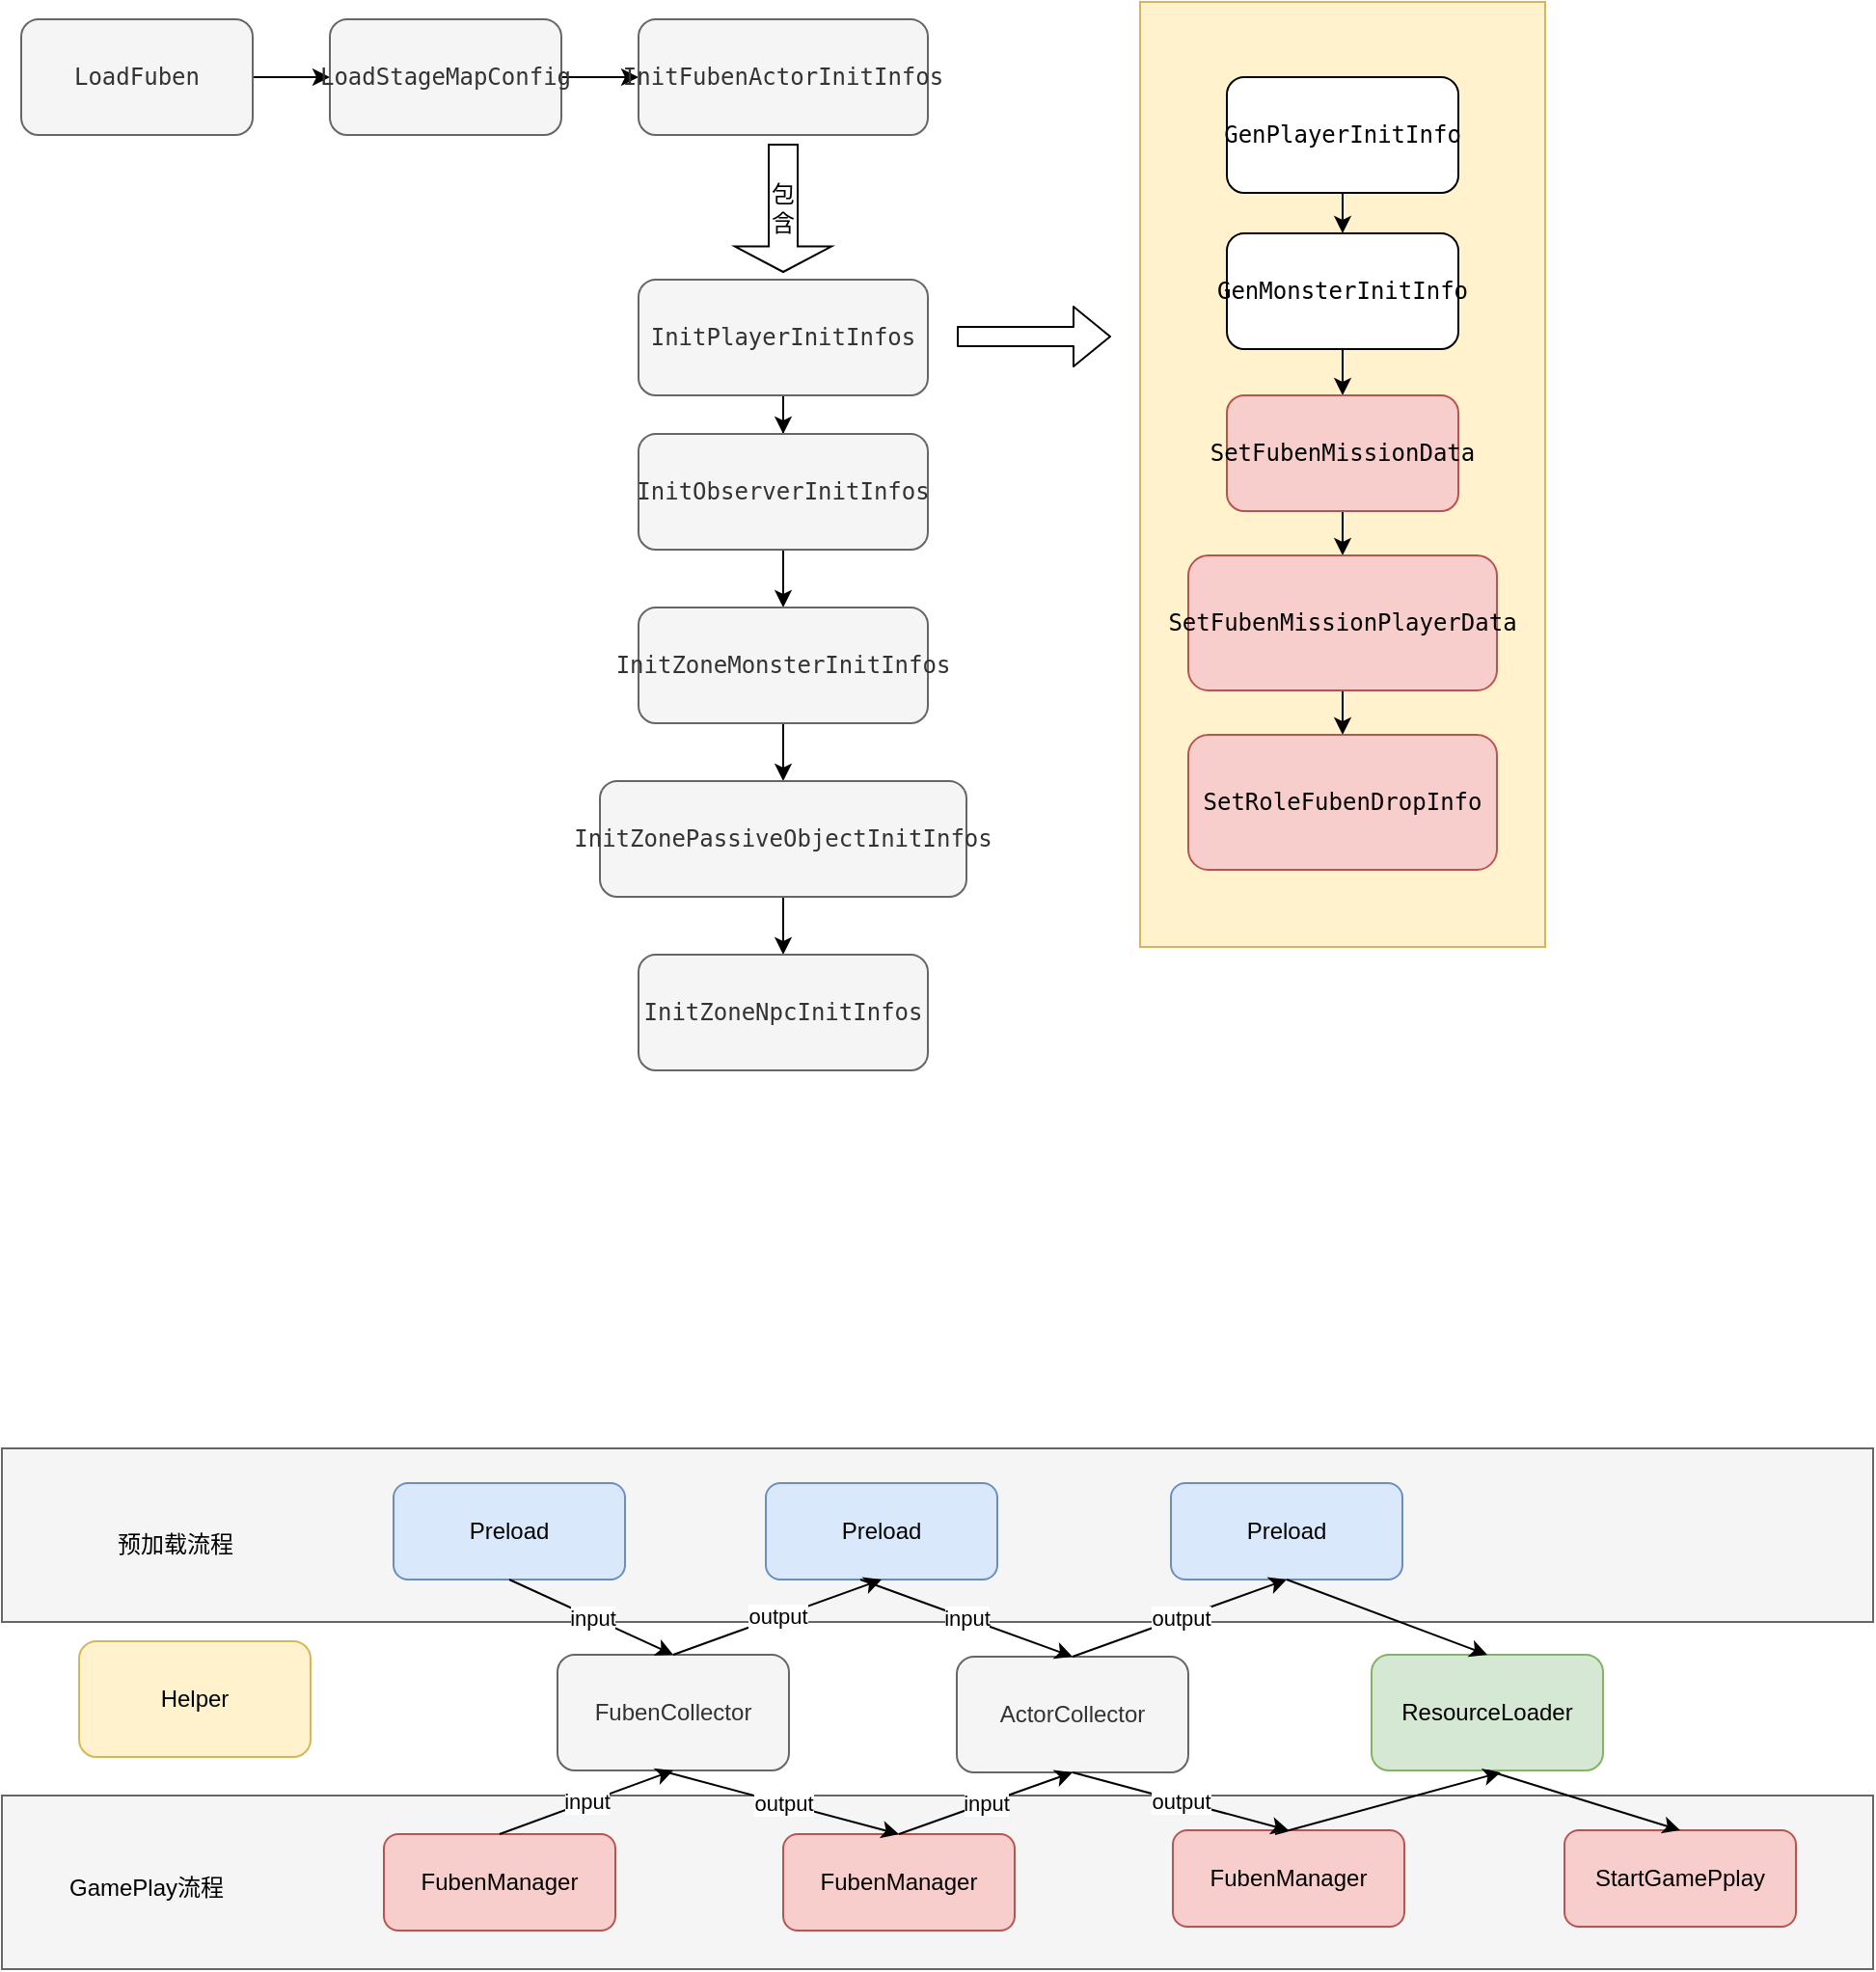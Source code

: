 <mxfile version="10.6.6" type="github"><diagram id="cmW9CTHABoQ3QhNMw0NT" name="第 1 页"><mxGraphModel dx="1394" dy="884" grid="1" gridSize="10" guides="1" tooltips="1" connect="1" arrows="1" fold="1" page="1" pageScale="1" pageWidth="827" pageHeight="1169" math="0" shadow="0"><root><mxCell id="0"/><mxCell id="1" parent="0"/><mxCell id="dbpU8otIZwNwlYAvo4RL-36" value="" style="rounded=0;whiteSpace=wrap;html=1;fillColor=#f5f5f5;strokeColor=#666666;fontColor=#333333;" vertex="1" parent="1"><mxGeometry x="110" y="780" width="970" height="90" as="geometry"/></mxCell><mxCell id="dbpU8otIZwNwlYAvo4RL-34" value="" style="rounded=0;whiteSpace=wrap;html=1;fillColor=#f5f5f5;strokeColor=#666666;fontColor=#333333;" vertex="1" parent="1"><mxGeometry x="110" y="960" width="970" height="90" as="geometry"/></mxCell><mxCell id="pxlNddqRbJU_WXZHfzIK-33" value="" style="rounded=0;whiteSpace=wrap;html=1;fillColor=#fff2cc;strokeColor=#d6b656;" parent="1" vertex="1"><mxGeometry x="700" y="30" width="210" height="490" as="geometry"/></mxCell><mxCell id="pxlNddqRbJU_WXZHfzIK-12" value="" style="edgeStyle=orthogonalEdgeStyle;rounded=0;orthogonalLoop=1;jettySize=auto;html=1;" parent="1" source="pxlNddqRbJU_WXZHfzIK-1" target="pxlNddqRbJU_WXZHfzIK-3" edge="1"><mxGeometry relative="1" as="geometry"/></mxCell><mxCell id="pxlNddqRbJU_WXZHfzIK-1" value="&lt;pre&gt;&lt;span&gt;LoadFuben&lt;/span&gt;&lt;/pre&gt;" style="rounded=1;whiteSpace=wrap;html=1;fillColor=#f5f5f5;strokeColor=#666666;fontColor=#333333;" parent="1" vertex="1"><mxGeometry x="120" y="39" width="120" height="60" as="geometry"/></mxCell><mxCell id="pxlNddqRbJU_WXZHfzIK-13" value="" style="edgeStyle=orthogonalEdgeStyle;rounded=0;orthogonalLoop=1;jettySize=auto;html=1;" parent="1" source="pxlNddqRbJU_WXZHfzIK-3" target="pxlNddqRbJU_WXZHfzIK-4" edge="1"><mxGeometry relative="1" as="geometry"/></mxCell><mxCell id="pxlNddqRbJU_WXZHfzIK-3" value="&lt;pre&gt;&lt;pre&gt;&lt;span&gt;LoadStageMapConfig&lt;/span&gt;&lt;/pre&gt;&lt;/pre&gt;" style="rounded=1;whiteSpace=wrap;html=1;fillColor=#f5f5f5;strokeColor=#666666;fontColor=#333333;" parent="1" vertex="1"><mxGeometry x="280" y="39" width="120" height="60" as="geometry"/></mxCell><mxCell id="pxlNddqRbJU_WXZHfzIK-4" value="&lt;pre&gt;&lt;pre&gt;&lt;pre&gt;&lt;span&gt;InitFubenActorInitInfos&lt;/span&gt;&lt;/pre&gt;&lt;/pre&gt;&lt;/pre&gt;" style="rounded=1;whiteSpace=wrap;html=1;fillColor=#f5f5f5;strokeColor=#666666;fontColor=#333333;" parent="1" vertex="1"><mxGeometry x="440" y="39" width="150" height="60" as="geometry"/></mxCell><mxCell id="pxlNddqRbJU_WXZHfzIK-16" value="" style="edgeStyle=orthogonalEdgeStyle;rounded=0;orthogonalLoop=1;jettySize=auto;html=1;" parent="1" source="pxlNddqRbJU_WXZHfzIK-5" target="pxlNddqRbJU_WXZHfzIK-6" edge="1"><mxGeometry relative="1" as="geometry"/></mxCell><mxCell id="pxlNddqRbJU_WXZHfzIK-5" value="&lt;pre&gt;&lt;pre&gt;&lt;pre&gt;&lt;pre&gt;&lt;span&gt;InitPlayerInitInfos&lt;/span&gt;&lt;/pre&gt;&lt;/pre&gt;&lt;/pre&gt;&lt;/pre&gt;" style="rounded=1;whiteSpace=wrap;html=1;fillColor=#f5f5f5;strokeColor=#666666;fontColor=#333333;" parent="1" vertex="1"><mxGeometry x="440" y="174" width="150" height="60" as="geometry"/></mxCell><mxCell id="pxlNddqRbJU_WXZHfzIK-17" value="" style="edgeStyle=orthogonalEdgeStyle;rounded=0;orthogonalLoop=1;jettySize=auto;html=1;" parent="1" source="pxlNddqRbJU_WXZHfzIK-6" target="pxlNddqRbJU_WXZHfzIK-7" edge="1"><mxGeometry relative="1" as="geometry"/></mxCell><mxCell id="pxlNddqRbJU_WXZHfzIK-6" value="&lt;pre&gt;&lt;pre&gt;&lt;pre&gt;&lt;pre&gt;&lt;pre&gt;&lt;span&gt;InitObserverInitInfos&lt;/span&gt;&lt;/pre&gt;&lt;/pre&gt;&lt;/pre&gt;&lt;/pre&gt;&lt;/pre&gt;" style="rounded=1;whiteSpace=wrap;html=1;fillColor=#f5f5f5;strokeColor=#666666;fontColor=#333333;" parent="1" vertex="1"><mxGeometry x="440" y="254" width="150" height="60" as="geometry"/></mxCell><mxCell id="pxlNddqRbJU_WXZHfzIK-18" value="" style="edgeStyle=orthogonalEdgeStyle;rounded=0;orthogonalLoop=1;jettySize=auto;html=1;" parent="1" source="pxlNddqRbJU_WXZHfzIK-7" target="pxlNddqRbJU_WXZHfzIK-8" edge="1"><mxGeometry relative="1" as="geometry"/></mxCell><mxCell id="pxlNddqRbJU_WXZHfzIK-7" value="&lt;pre&gt;&lt;pre&gt;&lt;pre&gt;&lt;pre&gt;&lt;pre&gt;&lt;pre&gt;&lt;span&gt;InitZoneMonsterInitInfos&lt;/span&gt;&lt;/pre&gt;&lt;/pre&gt;&lt;/pre&gt;&lt;/pre&gt;&lt;/pre&gt;&lt;/pre&gt;" style="rounded=1;whiteSpace=wrap;html=1;fillColor=#f5f5f5;strokeColor=#666666;fontColor=#333333;" parent="1" vertex="1"><mxGeometry x="440" y="344" width="150" height="60" as="geometry"/></mxCell><mxCell id="pxlNddqRbJU_WXZHfzIK-19" value="" style="edgeStyle=orthogonalEdgeStyle;rounded=0;orthogonalLoop=1;jettySize=auto;html=1;" parent="1" source="pxlNddqRbJU_WXZHfzIK-8" target="pxlNddqRbJU_WXZHfzIK-9" edge="1"><mxGeometry relative="1" as="geometry"/></mxCell><mxCell id="pxlNddqRbJU_WXZHfzIK-8" value="&lt;pre&gt;&lt;pre&gt;&lt;pre&gt;&lt;pre&gt;&lt;pre&gt;&lt;pre&gt;&lt;pre&gt;&lt;span&gt;InitZonePassiveObjectInitInfos&lt;/span&gt;&lt;/pre&gt;&lt;/pre&gt;&lt;/pre&gt;&lt;/pre&gt;&lt;/pre&gt;&lt;/pre&gt;&lt;/pre&gt;" style="rounded=1;whiteSpace=wrap;html=1;fillColor=#f5f5f5;strokeColor=#666666;fontColor=#333333;" parent="1" vertex="1"><mxGeometry x="420" y="434" width="190" height="60" as="geometry"/></mxCell><mxCell id="pxlNddqRbJU_WXZHfzIK-9" value="&lt;pre&gt;&lt;pre&gt;&lt;pre&gt;&lt;pre&gt;&lt;pre&gt;&lt;pre&gt;&lt;pre&gt;&lt;pre&gt;&lt;span&gt;InitZoneNpcInitInfos&lt;/span&gt;&lt;/pre&gt;&lt;/pre&gt;&lt;/pre&gt;&lt;/pre&gt;&lt;/pre&gt;&lt;/pre&gt;&lt;/pre&gt;&lt;/pre&gt;" style="rounded=1;whiteSpace=wrap;html=1;fillColor=#f5f5f5;strokeColor=#666666;fontColor=#333333;" parent="1" vertex="1"><mxGeometry x="440" y="524" width="150" height="60" as="geometry"/></mxCell><mxCell id="pxlNddqRbJU_WXZHfzIK-20" value="包&lt;br&gt;含" style="shape=singleArrow;direction=south;whiteSpace=wrap;html=1;" parent="1" vertex="1"><mxGeometry x="490" y="104" width="50" height="66" as="geometry"/></mxCell><mxCell id="pxlNddqRbJU_WXZHfzIK-27" value="" style="edgeStyle=orthogonalEdgeStyle;rounded=0;orthogonalLoop=1;jettySize=auto;html=1;" parent="1" source="pxlNddqRbJU_WXZHfzIK-22" target="pxlNddqRbJU_WXZHfzIK-23" edge="1"><mxGeometry relative="1" as="geometry"/></mxCell><mxCell id="pxlNddqRbJU_WXZHfzIK-22" value="&lt;pre&gt;&lt;span&gt;GenPlayerInitInfo&lt;/span&gt;&lt;/pre&gt;" style="rounded=1;whiteSpace=wrap;html=1;" parent="1" vertex="1"><mxGeometry x="745" y="69" width="120" height="60" as="geometry"/></mxCell><mxCell id="pxlNddqRbJU_WXZHfzIK-28" value="" style="edgeStyle=orthogonalEdgeStyle;rounded=0;orthogonalLoop=1;jettySize=auto;html=1;" parent="1" source="pxlNddqRbJU_WXZHfzIK-23" target="pxlNddqRbJU_WXZHfzIK-24" edge="1"><mxGeometry relative="1" as="geometry"/></mxCell><mxCell id="pxlNddqRbJU_WXZHfzIK-23" value="&lt;pre&gt;&lt;pre&gt;GenMonsterInitInfo&lt;/pre&gt;&lt;/pre&gt;" style="rounded=1;whiteSpace=wrap;html=1;" parent="1" vertex="1"><mxGeometry x="745" y="150" width="120" height="60" as="geometry"/></mxCell><mxCell id="pxlNddqRbJU_WXZHfzIK-29" value="" style="edgeStyle=orthogonalEdgeStyle;rounded=0;orthogonalLoop=1;jettySize=auto;html=1;" parent="1" source="pxlNddqRbJU_WXZHfzIK-24" target="pxlNddqRbJU_WXZHfzIK-25" edge="1"><mxGeometry relative="1" as="geometry"/></mxCell><mxCell id="pxlNddqRbJU_WXZHfzIK-24" value="&lt;pre&gt;&lt;pre&gt;&lt;pre&gt;&lt;span&gt;SetFubenMissionData&lt;/span&gt;&lt;/pre&gt;&lt;/pre&gt;&lt;/pre&gt;" style="rounded=1;whiteSpace=wrap;html=1;fillColor=#f8cecc;strokeColor=#b85450;" parent="1" vertex="1"><mxGeometry x="745" y="234" width="120" height="60" as="geometry"/></mxCell><mxCell id="pxlNddqRbJU_WXZHfzIK-30" value="" style="edgeStyle=orthogonalEdgeStyle;rounded=0;orthogonalLoop=1;jettySize=auto;html=1;" parent="1" source="pxlNddqRbJU_WXZHfzIK-25" target="pxlNddqRbJU_WXZHfzIK-26" edge="1"><mxGeometry relative="1" as="geometry"/></mxCell><mxCell id="pxlNddqRbJU_WXZHfzIK-25" value="&lt;pre&gt;&lt;pre&gt;&lt;pre&gt;&lt;pre&gt;SetFubenMissionPlayerData&lt;/pre&gt;&lt;/pre&gt;&lt;/pre&gt;&lt;/pre&gt;" style="rounded=1;whiteSpace=wrap;html=1;fillColor=#f8cecc;strokeColor=#b85450;" parent="1" vertex="1"><mxGeometry x="725" y="317" width="160" height="70" as="geometry"/></mxCell><mxCell id="pxlNddqRbJU_WXZHfzIK-26" value="&lt;pre&gt;&lt;pre&gt;&lt;pre&gt;&lt;pre&gt;&lt;pre&gt;&lt;span&gt;SetRoleFubenDropInfo&lt;/span&gt;&lt;/pre&gt;&lt;/pre&gt;&lt;/pre&gt;&lt;/pre&gt;&lt;/pre&gt;" style="rounded=1;whiteSpace=wrap;html=1;fillColor=#f8cecc;strokeColor=#b85450;" parent="1" vertex="1"><mxGeometry x="725" y="410" width="160" height="70" as="geometry"/></mxCell><mxCell id="pxlNddqRbJU_WXZHfzIK-31" value="" style="shape=flexArrow;endArrow=classic;html=1;" parent="1" edge="1"><mxGeometry width="50" height="50" relative="1" as="geometry"><mxPoint x="605" y="203.5" as="sourcePoint"/><mxPoint x="685" y="203.5" as="targetPoint"/></mxGeometry></mxCell><mxCell id="dbpU8otIZwNwlYAvo4RL-1" value="Preload" style="rounded=1;whiteSpace=wrap;html=1;fillColor=#dae8fc;strokeColor=#6c8ebf;" vertex="1" parent="1"><mxGeometry x="313" y="798" width="120" height="50" as="geometry"/></mxCell><mxCell id="dbpU8otIZwNwlYAvo4RL-2" value="FubenCollector" style="rounded=1;whiteSpace=wrap;html=1;fillColor=#f5f5f5;strokeColor=#666666;fontColor=#333333;" vertex="1" parent="1"><mxGeometry x="398" y="887" width="120" height="60" as="geometry"/></mxCell><mxCell id="dbpU8otIZwNwlYAvo4RL-3" value="FubenManager" style="rounded=1;whiteSpace=wrap;html=1;fillColor=#f8cecc;strokeColor=#b85450;" vertex="1" parent="1"><mxGeometry x="308" y="980" width="120" height="50" as="geometry"/></mxCell><mxCell id="dbpU8otIZwNwlYAvo4RL-11" value="FubenManager" style="rounded=1;whiteSpace=wrap;html=1;fillColor=#f8cecc;strokeColor=#b85450;" vertex="1" parent="1"><mxGeometry x="515" y="980" width="120" height="50" as="geometry"/></mxCell><mxCell id="dbpU8otIZwNwlYAvo4RL-13" value="FubenManager" style="rounded=1;whiteSpace=wrap;html=1;fillColor=#f8cecc;strokeColor=#b85450;" vertex="1" parent="1"><mxGeometry x="717" y="978" width="120" height="50" as="geometry"/></mxCell><mxCell id="dbpU8otIZwNwlYAvo4RL-4" value="ActorCollector" style="rounded=1;whiteSpace=wrap;html=1;fillColor=#f5f5f5;strokeColor=#666666;fontColor=#333333;" vertex="1" parent="1"><mxGeometry x="605" y="888" width="120" height="60" as="geometry"/></mxCell><mxCell id="dbpU8otIZwNwlYAvo4RL-5" value="Helper" style="rounded=1;whiteSpace=wrap;html=1;fillColor=#fff2cc;strokeColor=#d6b656;" vertex="1" parent="1"><mxGeometry x="150" y="880" width="120" height="60" as="geometry"/></mxCell><mxCell id="dbpU8otIZwNwlYAvo4RL-6" value="Preload" style="rounded=1;whiteSpace=wrap;html=1;fillColor=#dae8fc;strokeColor=#6c8ebf;" vertex="1" parent="1"><mxGeometry x="506" y="798" width="120" height="50" as="geometry"/></mxCell><mxCell id="dbpU8otIZwNwlYAvo4RL-7" value="Preload" style="rounded=1;whiteSpace=wrap;html=1;fillColor=#dae8fc;strokeColor=#6c8ebf;" vertex="1" parent="1"><mxGeometry x="716" y="798" width="120" height="50" as="geometry"/></mxCell><mxCell id="dbpU8otIZwNwlYAvo4RL-16" value="input" style="endArrow=classic;html=1;exitX=0.5;exitY=1;exitDx=0;exitDy=0;entryX=0.5;entryY=0;entryDx=0;entryDy=0;" edge="1" parent="1" source="dbpU8otIZwNwlYAvo4RL-1" target="dbpU8otIZwNwlYAvo4RL-2"><mxGeometry width="50" height="50" relative="1" as="geometry"><mxPoint x="215" y="1098" as="sourcePoint"/><mxPoint x="265" y="1048" as="targetPoint"/></mxGeometry></mxCell><mxCell id="dbpU8otIZwNwlYAvo4RL-18" value="output" style="endArrow=classic;html=1;exitX=0.5;exitY=0;exitDx=0;exitDy=0;entryX=0.5;entryY=1;entryDx=0;entryDy=0;" edge="1" parent="1" source="dbpU8otIZwNwlYAvo4RL-2" target="dbpU8otIZwNwlYAvo4RL-6"><mxGeometry width="50" height="50" relative="1" as="geometry"><mxPoint x="255" y="1118" as="sourcePoint"/><mxPoint x="305" y="1068" as="targetPoint"/></mxGeometry></mxCell><mxCell id="dbpU8otIZwNwlYAvo4RL-20" value="input" style="endArrow=classic;html=1;entryX=0.5;entryY=0;entryDx=0;entryDy=0;" edge="1" parent="1" target="dbpU8otIZwNwlYAvo4RL-4"><mxGeometry width="50" height="50" relative="1" as="geometry"><mxPoint x="555" y="848" as="sourcePoint"/><mxPoint x="615" y="848" as="targetPoint"/></mxGeometry></mxCell><mxCell id="dbpU8otIZwNwlYAvo4RL-21" value="output" style="endArrow=classic;html=1;exitX=0.5;exitY=0;exitDx=0;exitDy=0;entryX=0.5;entryY=1;entryDx=0;entryDy=0;" edge="1" parent="1" source="dbpU8otIZwNwlYAvo4RL-4" target="dbpU8otIZwNwlYAvo4RL-7"><mxGeometry width="50" height="50" relative="1" as="geometry"><mxPoint x="465" y="898" as="sourcePoint"/><mxPoint x="575" y="858" as="targetPoint"/></mxGeometry></mxCell><mxCell id="dbpU8otIZwNwlYAvo4RL-22" value="input" style="endArrow=classic;html=1;exitX=0.5;exitY=0;exitDx=0;exitDy=0;entryX=0.5;entryY=1;entryDx=0;entryDy=0;" edge="1" parent="1" source="dbpU8otIZwNwlYAvo4RL-3" target="dbpU8otIZwNwlYAvo4RL-2"><mxGeometry width="50" height="50" relative="1" as="geometry"><mxPoint x="435" y="1128" as="sourcePoint"/><mxPoint x="485" y="1078" as="targetPoint"/></mxGeometry></mxCell><mxCell id="dbpU8otIZwNwlYAvo4RL-23" value="input" style="endArrow=classic;html=1;exitX=0.5;exitY=0;exitDx=0;exitDy=0;entryX=0.5;entryY=1;entryDx=0;entryDy=0;" edge="1" parent="1" source="dbpU8otIZwNwlYAvo4RL-11" target="dbpU8otIZwNwlYAvo4RL-4"><mxGeometry width="50" height="50" relative="1" as="geometry"><mxPoint x="385" y="988" as="sourcePoint"/><mxPoint x="465" y="958" as="targetPoint"/></mxGeometry></mxCell><mxCell id="dbpU8otIZwNwlYAvo4RL-24" value="output" style="endArrow=classic;html=1;entryX=0.5;entryY=0;entryDx=0;entryDy=0;" edge="1" parent="1" target="dbpU8otIZwNwlYAvo4RL-11"><mxGeometry width="50" height="50" relative="1" as="geometry"><mxPoint x="455" y="948" as="sourcePoint"/><mxPoint x="565" y="1058" as="targetPoint"/></mxGeometry></mxCell><mxCell id="dbpU8otIZwNwlYAvo4RL-25" value="output" style="endArrow=classic;html=1;entryX=0.5;entryY=0;entryDx=0;entryDy=0;exitX=0.5;exitY=1;exitDx=0;exitDy=0;" edge="1" parent="1" source="dbpU8otIZwNwlYAvo4RL-4" target="dbpU8otIZwNwlYAvo4RL-13"><mxGeometry width="50" height="50" relative="1" as="geometry"><mxPoint x="465" y="958" as="sourcePoint"/><mxPoint x="585" y="988" as="targetPoint"/></mxGeometry></mxCell><mxCell id="dbpU8otIZwNwlYAvo4RL-26" value="StartGamePplay" style="rounded=1;whiteSpace=wrap;html=1;fillColor=#f8cecc;strokeColor=#b85450;" vertex="1" parent="1"><mxGeometry x="920" y="978" width="120" height="50" as="geometry"/></mxCell><mxCell id="dbpU8otIZwNwlYAvo4RL-29" value="ResourceLoader" style="rounded=1;whiteSpace=wrap;html=1;fillColor=#d5e8d4;strokeColor=#82b366;" vertex="1" parent="1"><mxGeometry x="820" y="887" width="120" height="60" as="geometry"/></mxCell><mxCell id="dbpU8otIZwNwlYAvo4RL-30" value="" style="endArrow=classic;html=1;exitX=0.5;exitY=1;exitDx=0;exitDy=0;entryX=0.5;entryY=0;entryDx=0;entryDy=0;" edge="1" parent="1" source="dbpU8otIZwNwlYAvo4RL-7" target="dbpU8otIZwNwlYAvo4RL-29"><mxGeometry width="50" height="50" relative="1" as="geometry"><mxPoint x="860" y="1090" as="sourcePoint"/><mxPoint x="910" y="1040" as="targetPoint"/></mxGeometry></mxCell><mxCell id="dbpU8otIZwNwlYAvo4RL-31" value="" style="endArrow=classic;html=1;entryX=0.558;entryY=1.017;entryDx=0;entryDy=0;entryPerimeter=0;" edge="1" parent="1" target="dbpU8otIZwNwlYAvo4RL-29"><mxGeometry width="50" height="50" relative="1" as="geometry"><mxPoint x="770" y="980" as="sourcePoint"/><mxPoint x="950" y="1060" as="targetPoint"/></mxGeometry></mxCell><mxCell id="dbpU8otIZwNwlYAvo4RL-32" value="" style="endArrow=classic;html=1;exitX=0.5;exitY=1;exitDx=0;exitDy=0;entryX=0.5;entryY=0;entryDx=0;entryDy=0;" edge="1" parent="1" source="dbpU8otIZwNwlYAvo4RL-29" target="dbpU8otIZwNwlYAvo4RL-26"><mxGeometry width="50" height="50" relative="1" as="geometry"><mxPoint x="1110" y="1120" as="sourcePoint"/><mxPoint x="1160" y="1070" as="targetPoint"/></mxGeometry></mxCell><mxCell id="dbpU8otIZwNwlYAvo4RL-35" value="GamePlay流程" style="text;html=1;strokeColor=none;fillColor=none;align=center;verticalAlign=middle;whiteSpace=wrap;rounded=0;" vertex="1" parent="1"><mxGeometry x="140" y="995" width="90" height="25" as="geometry"/></mxCell><mxCell id="dbpU8otIZwNwlYAvo4RL-37" value="预加载流程" style="text;html=1;strokeColor=none;fillColor=none;align=center;verticalAlign=middle;whiteSpace=wrap;rounded=0;" vertex="1" parent="1"><mxGeometry x="160" y="820" width="80" height="20" as="geometry"/></mxCell></root></mxGraphModel></diagram></mxfile>